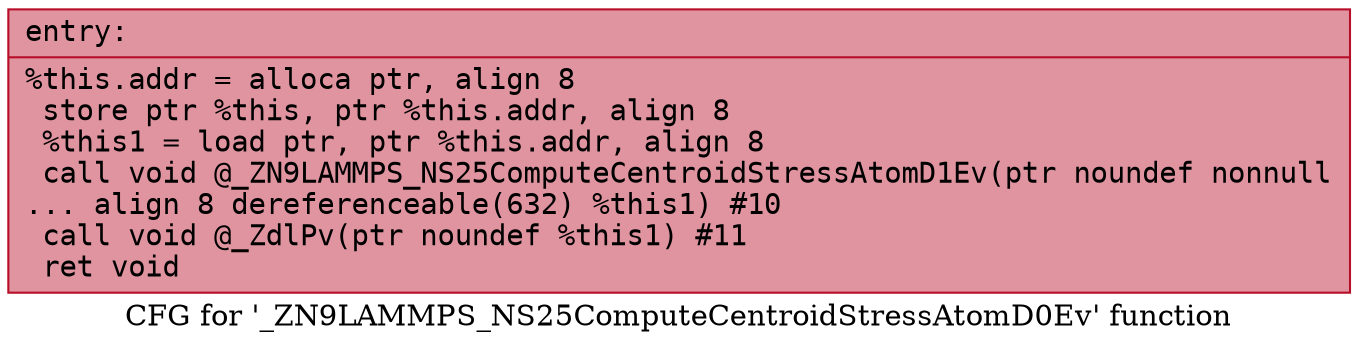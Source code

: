 digraph "CFG for '_ZN9LAMMPS_NS25ComputeCentroidStressAtomD0Ev' function" {
	label="CFG for '_ZN9LAMMPS_NS25ComputeCentroidStressAtomD0Ev' function";

	Node0x55f91824f400 [shape=record,color="#b70d28ff", style=filled, fillcolor="#b70d2870" fontname="Courier",label="{entry:\l|  %this.addr = alloca ptr, align 8\l  store ptr %this, ptr %this.addr, align 8\l  %this1 = load ptr, ptr %this.addr, align 8\l  call void @_ZN9LAMMPS_NS25ComputeCentroidStressAtomD1Ev(ptr noundef nonnull\l... align 8 dereferenceable(632) %this1) #10\l  call void @_ZdlPv(ptr noundef %this1) #11\l  ret void\l}"];
}
